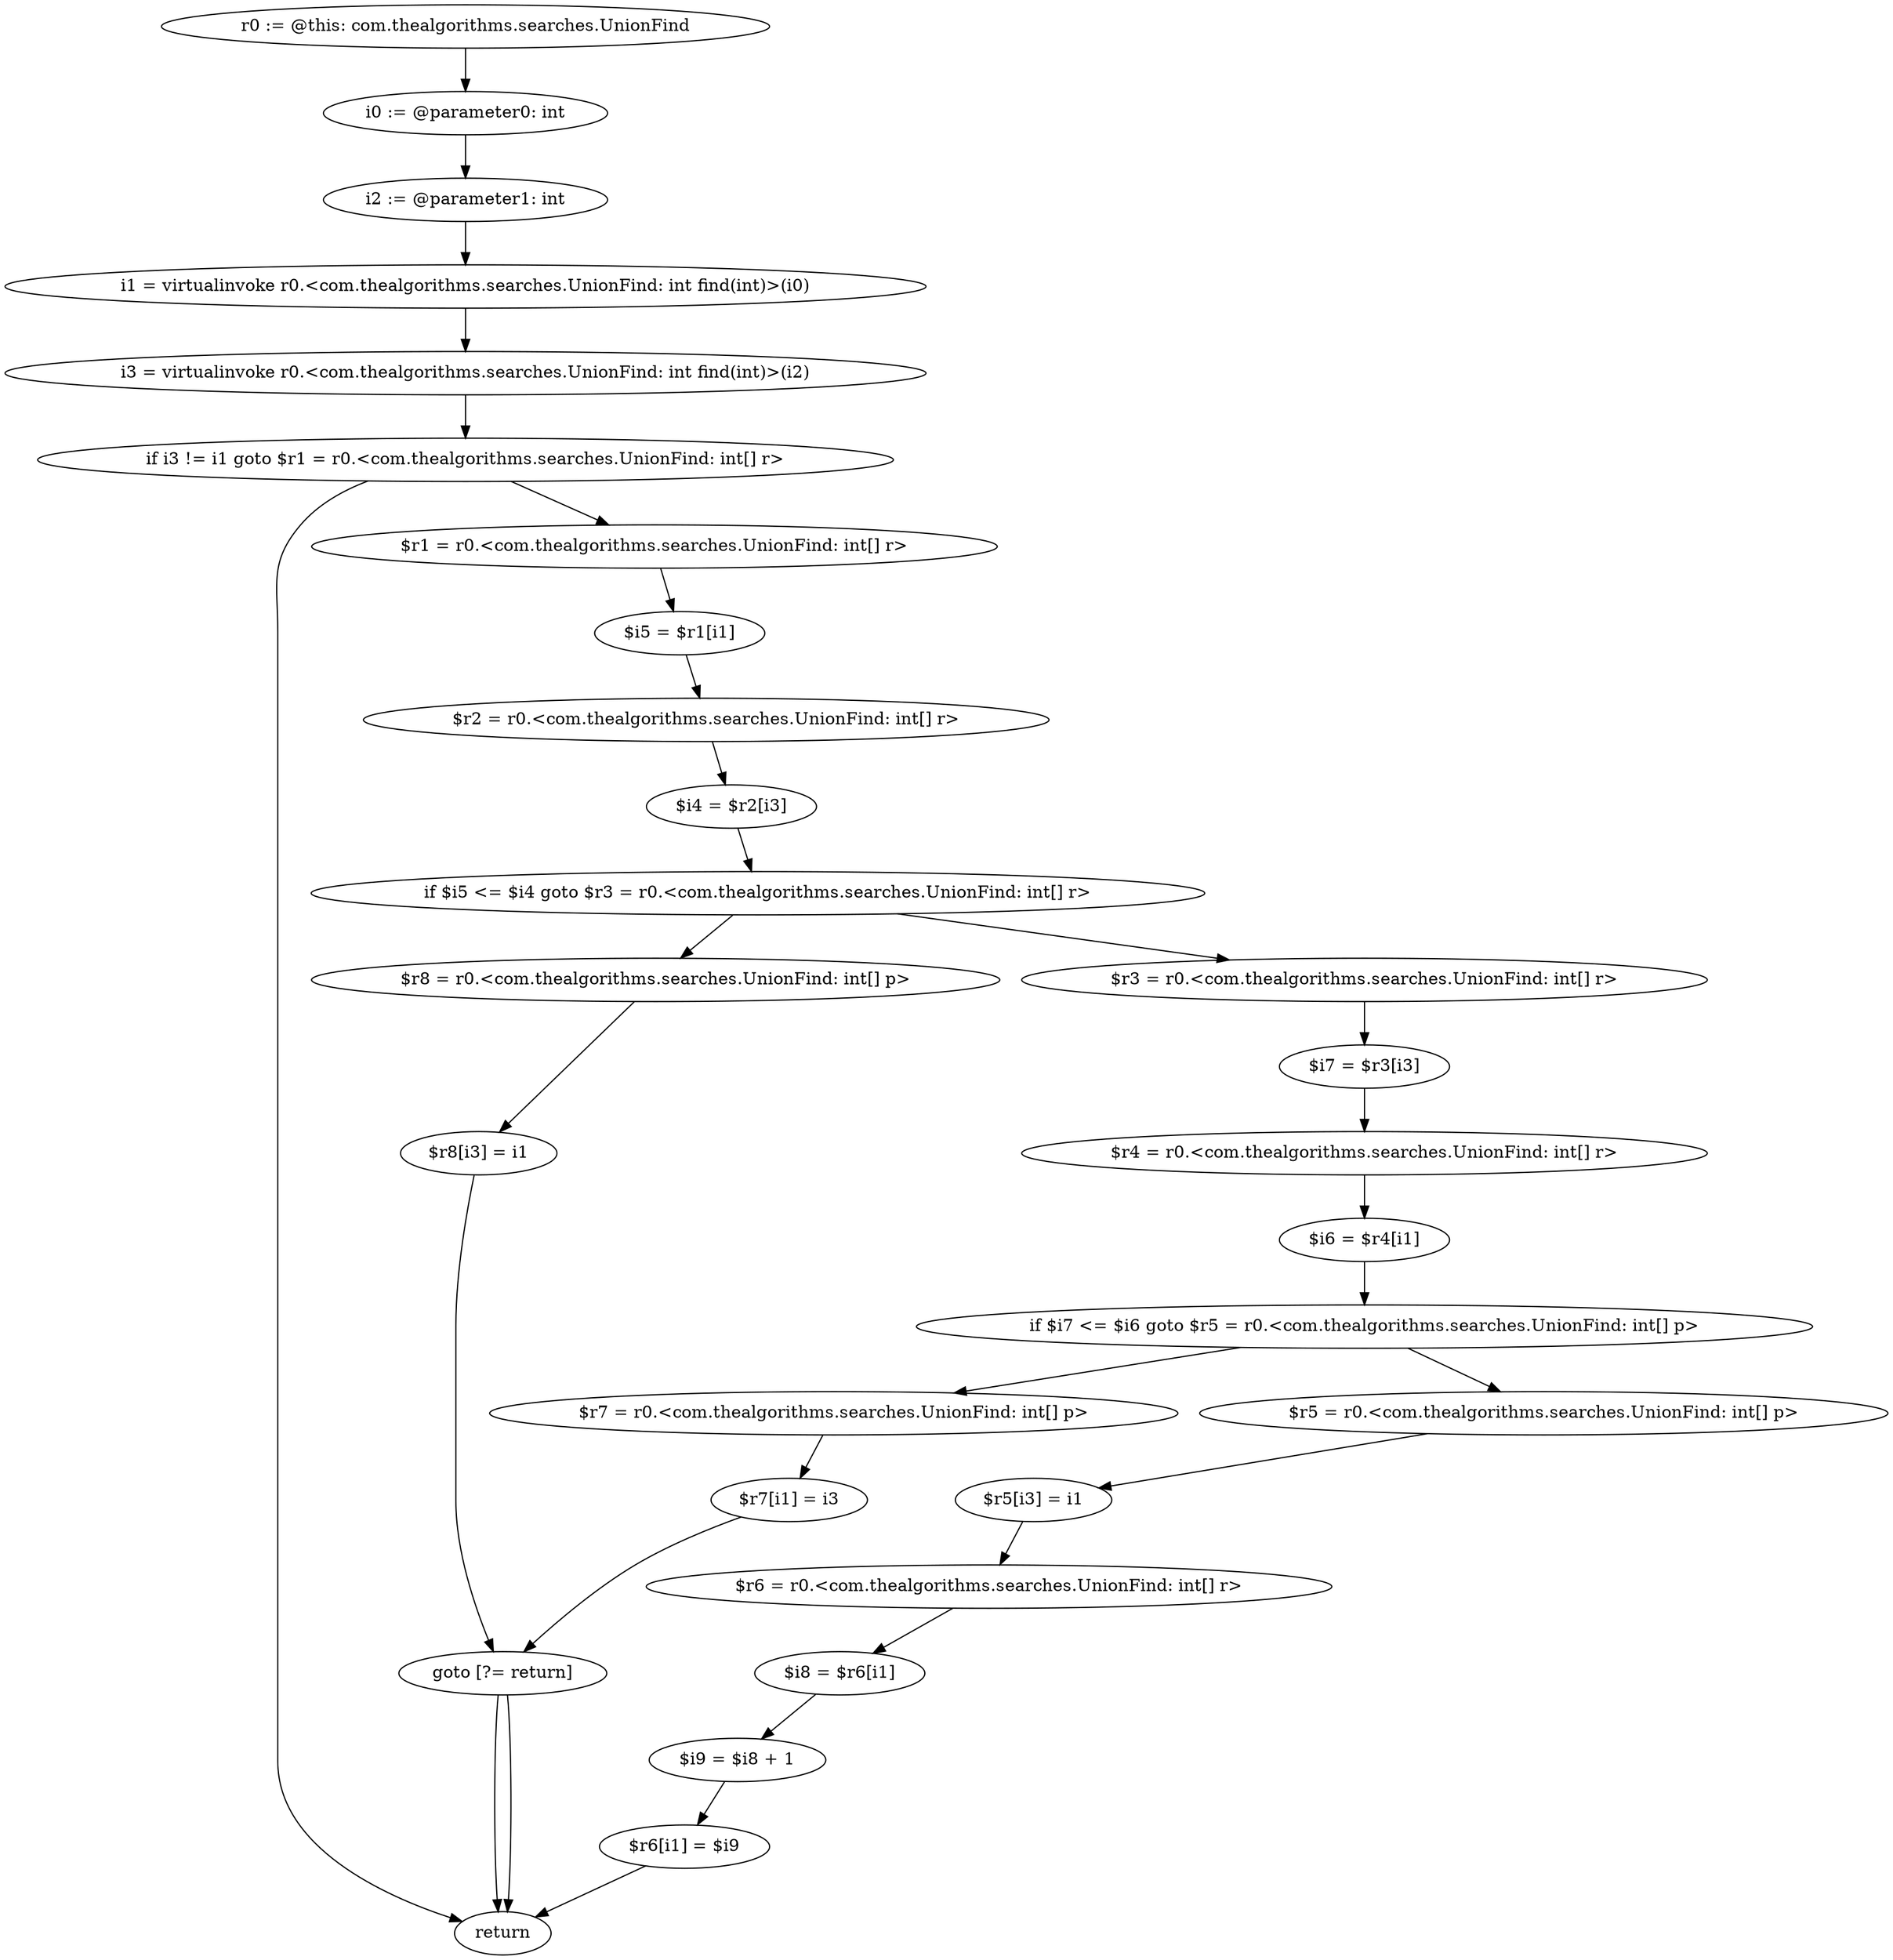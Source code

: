 digraph "unitGraph" {
    "r0 := @this: com.thealgorithms.searches.UnionFind"
    "i0 := @parameter0: int"
    "i2 := @parameter1: int"
    "i1 = virtualinvoke r0.<com.thealgorithms.searches.UnionFind: int find(int)>(i0)"
    "i3 = virtualinvoke r0.<com.thealgorithms.searches.UnionFind: int find(int)>(i2)"
    "if i3 != i1 goto $r1 = r0.<com.thealgorithms.searches.UnionFind: int[] r>"
    "return"
    "$r1 = r0.<com.thealgorithms.searches.UnionFind: int[] r>"
    "$i5 = $r1[i1]"
    "$r2 = r0.<com.thealgorithms.searches.UnionFind: int[] r>"
    "$i4 = $r2[i3]"
    "if $i5 <= $i4 goto $r3 = r0.<com.thealgorithms.searches.UnionFind: int[] r>"
    "$r8 = r0.<com.thealgorithms.searches.UnionFind: int[] p>"
    "$r8[i3] = i1"
    "goto [?= return]"
    "$r3 = r0.<com.thealgorithms.searches.UnionFind: int[] r>"
    "$i7 = $r3[i3]"
    "$r4 = r0.<com.thealgorithms.searches.UnionFind: int[] r>"
    "$i6 = $r4[i1]"
    "if $i7 <= $i6 goto $r5 = r0.<com.thealgorithms.searches.UnionFind: int[] p>"
    "$r7 = r0.<com.thealgorithms.searches.UnionFind: int[] p>"
    "$r7[i1] = i3"
    "$r5 = r0.<com.thealgorithms.searches.UnionFind: int[] p>"
    "$r5[i3] = i1"
    "$r6 = r0.<com.thealgorithms.searches.UnionFind: int[] r>"
    "$i8 = $r6[i1]"
    "$i9 = $i8 + 1"
    "$r6[i1] = $i9"
    "r0 := @this: com.thealgorithms.searches.UnionFind"->"i0 := @parameter0: int";
    "i0 := @parameter0: int"->"i2 := @parameter1: int";
    "i2 := @parameter1: int"->"i1 = virtualinvoke r0.<com.thealgorithms.searches.UnionFind: int find(int)>(i0)";
    "i1 = virtualinvoke r0.<com.thealgorithms.searches.UnionFind: int find(int)>(i0)"->"i3 = virtualinvoke r0.<com.thealgorithms.searches.UnionFind: int find(int)>(i2)";
    "i3 = virtualinvoke r0.<com.thealgorithms.searches.UnionFind: int find(int)>(i2)"->"if i3 != i1 goto $r1 = r0.<com.thealgorithms.searches.UnionFind: int[] r>";
    "if i3 != i1 goto $r1 = r0.<com.thealgorithms.searches.UnionFind: int[] r>"->"return";
    "if i3 != i1 goto $r1 = r0.<com.thealgorithms.searches.UnionFind: int[] r>"->"$r1 = r0.<com.thealgorithms.searches.UnionFind: int[] r>";
    "$r1 = r0.<com.thealgorithms.searches.UnionFind: int[] r>"->"$i5 = $r1[i1]";
    "$i5 = $r1[i1]"->"$r2 = r0.<com.thealgorithms.searches.UnionFind: int[] r>";
    "$r2 = r0.<com.thealgorithms.searches.UnionFind: int[] r>"->"$i4 = $r2[i3]";
    "$i4 = $r2[i3]"->"if $i5 <= $i4 goto $r3 = r0.<com.thealgorithms.searches.UnionFind: int[] r>";
    "if $i5 <= $i4 goto $r3 = r0.<com.thealgorithms.searches.UnionFind: int[] r>"->"$r8 = r0.<com.thealgorithms.searches.UnionFind: int[] p>";
    "if $i5 <= $i4 goto $r3 = r0.<com.thealgorithms.searches.UnionFind: int[] r>"->"$r3 = r0.<com.thealgorithms.searches.UnionFind: int[] r>";
    "$r8 = r0.<com.thealgorithms.searches.UnionFind: int[] p>"->"$r8[i3] = i1";
    "$r8[i3] = i1"->"goto [?= return]";
    "goto [?= return]"->"return";
    "$r3 = r0.<com.thealgorithms.searches.UnionFind: int[] r>"->"$i7 = $r3[i3]";
    "$i7 = $r3[i3]"->"$r4 = r0.<com.thealgorithms.searches.UnionFind: int[] r>";
    "$r4 = r0.<com.thealgorithms.searches.UnionFind: int[] r>"->"$i6 = $r4[i1]";
    "$i6 = $r4[i1]"->"if $i7 <= $i6 goto $r5 = r0.<com.thealgorithms.searches.UnionFind: int[] p>";
    "if $i7 <= $i6 goto $r5 = r0.<com.thealgorithms.searches.UnionFind: int[] p>"->"$r7 = r0.<com.thealgorithms.searches.UnionFind: int[] p>";
    "if $i7 <= $i6 goto $r5 = r0.<com.thealgorithms.searches.UnionFind: int[] p>"->"$r5 = r0.<com.thealgorithms.searches.UnionFind: int[] p>";
    "$r7 = r0.<com.thealgorithms.searches.UnionFind: int[] p>"->"$r7[i1] = i3";
    "$r7[i1] = i3"->"goto [?= return]";
    "goto [?= return]"->"return";
    "$r5 = r0.<com.thealgorithms.searches.UnionFind: int[] p>"->"$r5[i3] = i1";
    "$r5[i3] = i1"->"$r6 = r0.<com.thealgorithms.searches.UnionFind: int[] r>";
    "$r6 = r0.<com.thealgorithms.searches.UnionFind: int[] r>"->"$i8 = $r6[i1]";
    "$i8 = $r6[i1]"->"$i9 = $i8 + 1";
    "$i9 = $i8 + 1"->"$r6[i1] = $i9";
    "$r6[i1] = $i9"->"return";
}
